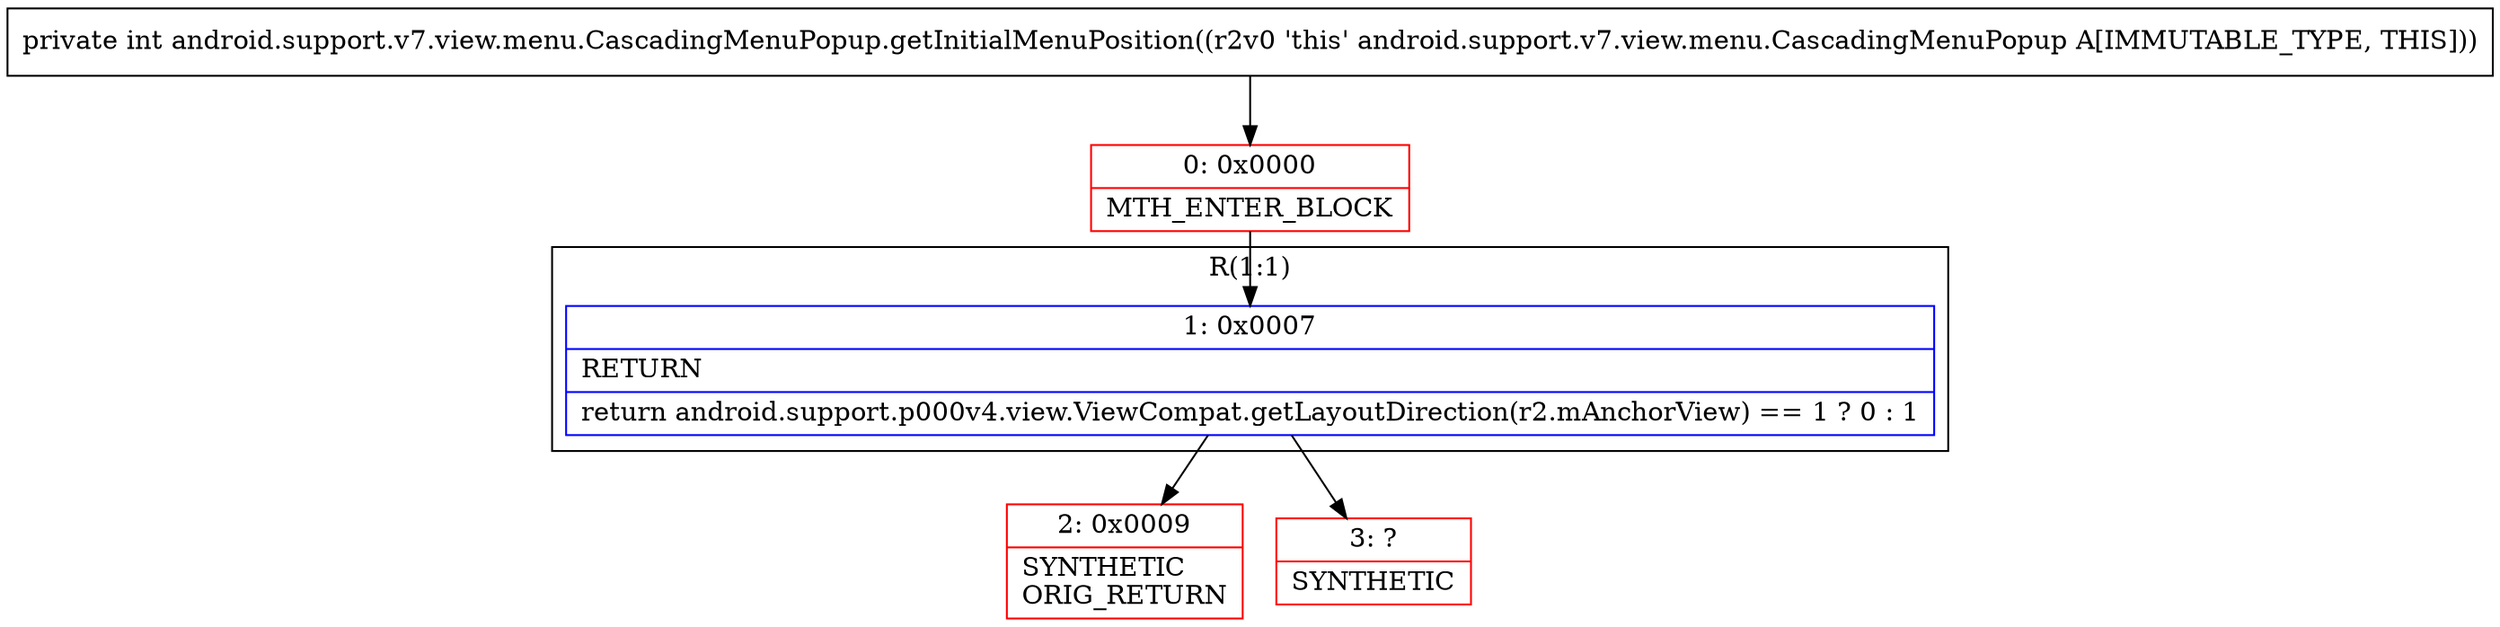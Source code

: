 digraph "CFG forandroid.support.v7.view.menu.CascadingMenuPopup.getInitialMenuPosition()I" {
subgraph cluster_Region_1616086395 {
label = "R(1:1)";
node [shape=record,color=blue];
Node_1 [shape=record,label="{1\:\ 0x0007|RETURN\l|return android.support.p000v4.view.ViewCompat.getLayoutDirection(r2.mAnchorView) == 1 ? 0 : 1\l}"];
}
Node_0 [shape=record,color=red,label="{0\:\ 0x0000|MTH_ENTER_BLOCK\l}"];
Node_2 [shape=record,color=red,label="{2\:\ 0x0009|SYNTHETIC\lORIG_RETURN\l}"];
Node_3 [shape=record,color=red,label="{3\:\ ?|SYNTHETIC\l}"];
MethodNode[shape=record,label="{private int android.support.v7.view.menu.CascadingMenuPopup.getInitialMenuPosition((r2v0 'this' android.support.v7.view.menu.CascadingMenuPopup A[IMMUTABLE_TYPE, THIS])) }"];
MethodNode -> Node_0;
Node_1 -> Node_2;
Node_1 -> Node_3;
Node_0 -> Node_1;
}

